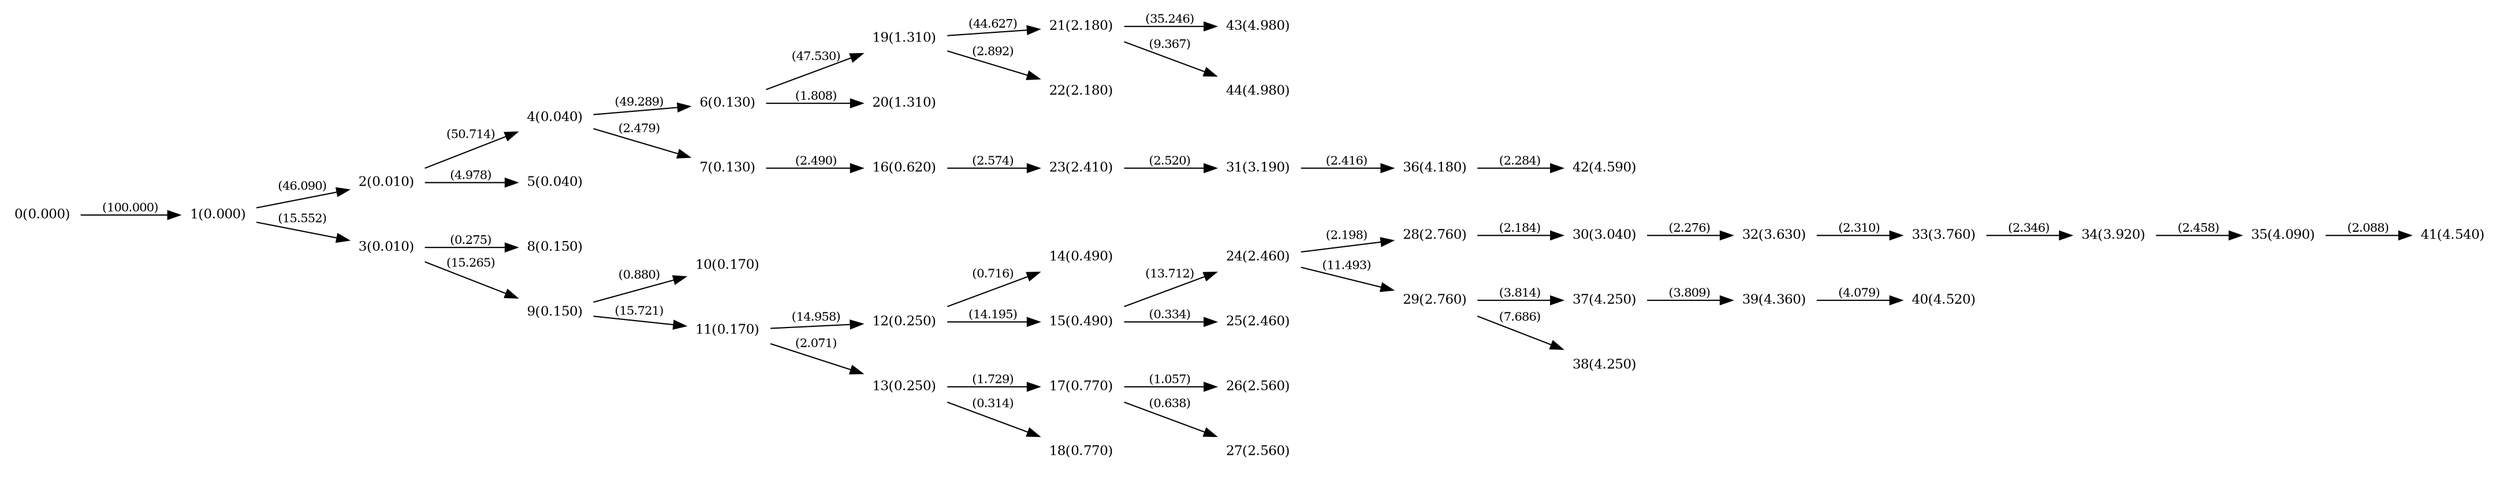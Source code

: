 digraph "graph" {

rankdir="LR";
node [shape=plaintext, fontsize=11];
edge [fontsize=10];

0 [label="0(0.000)"];
1 [label="1(0.000)"];
2 [label="2(0.010)"];
3 [label="3(0.010)"];
4 [label="4(0.040)"];
5 [label="5(0.040)"];
6 [label="6(0.130)"];
7 [label="7(0.130)"];
8 [label="8(0.150)"];
9 [label="9(0.150)"];
10 [label="10(0.170)"];
11 [label="11(0.170)"];
12 [label="12(0.250)"];
13 [label="13(0.250)"];
14 [label="14(0.490)"];
15 [label="15(0.490)"];
16 [label="16(0.620)"];
17 [label="17(0.770)"];
18 [label="18(0.770)"];
19 [label="19(1.310)"];
20 [label="20(1.310)"];
21 [label="21(2.180)"];
22 [label="22(2.180)"];
23 [label="23(2.410)"];
24 [label="24(2.460)"];
25 [label="25(2.460)"];
26 [label="26(2.560)"];
27 [label="27(2.560)"];
28 [label="28(2.760)"];
29 [label="29(2.760)"];
30 [label="30(3.040)"];
31 [label="31(3.190)"];
32 [label="32(3.630)"];
33 [label="33(3.760)"];
34 [label="34(3.920)"];
35 [label="35(4.090)"];
36 [label="36(4.180)"];
37 [label="37(4.250)"];
38 [label="38(4.250)"];
39 [label="39(4.360)"];
40 [label="40(4.520)"];
41 [label="41(4.540)"];
42 [label="42(4.590)"];
43 [label="43(4.980)"];
44 [label="44(4.980)"];

0->1 [label="(100.000)"];
1->2 [label="(46.090)"];
1->3 [label="(15.552)"];
2->4 [label="(50.714)"];
2->5 [label="(4.978)"];
4->6 [label="(49.289)"];
4->7 [label="(2.479)"];
3->8 [label="(0.275)"];
3->9 [label="(15.265)"];
9->10 [label="(0.880)"];
9->11 [label="(15.721)"];
11->12 [label="(14.958)"];
11->13 [label="(2.071)"];
12->14 [label="(0.716)"];
12->15 [label="(14.195)"];
7->16 [label="(2.490)"];
13->17 [label="(1.729)"];
13->18 [label="(0.314)"];
6->19 [label="(47.530)"];
6->20 [label="(1.808)"];
19->21 [label="(44.627)"];
19->22 [label="(2.892)"];
16->23 [label="(2.574)"];
15->24 [label="(13.712)"];
15->25 [label="(0.334)"];
17->26 [label="(1.057)"];
17->27 [label="(0.638)"];
24->28 [label="(2.198)"];
24->29 [label="(11.493)"];
28->30 [label="(2.184)"];
23->31 [label="(2.520)"];
30->32 [label="(2.276)"];
32->33 [label="(2.310)"];
33->34 [label="(2.346)"];
34->35 [label="(2.458)"];
31->36 [label="(2.416)"];
29->37 [label="(3.814)"];
29->38 [label="(7.686)"];
37->39 [label="(3.809)"];
39->40 [label="(4.079)"];
35->41 [label="(2.088)"];
36->42 [label="(2.284)"];
21->43 [label="(35.246)"];
21->44 [label="(9.367)"];

}
